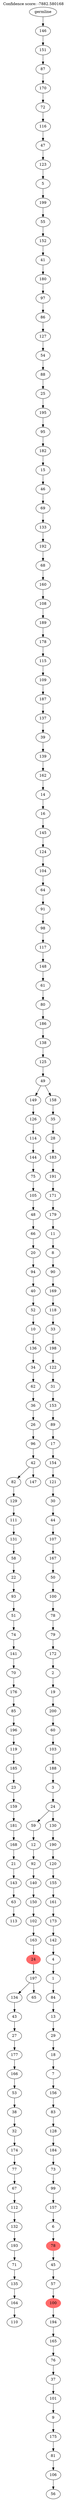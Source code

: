 digraph g {
	"201" -> "202";
	"202" [label="113"];
	"200" -> "201";
	"201" [label="63"];
	"199" -> "200";
	"200" [label="143"];
	"198" -> "199";
	"199" [label="21"];
	"197" -> "198";
	"198" [label="168"];
	"196" -> "197";
	"197" [label="181"];
	"195" -> "196";
	"196" [label="159"];
	"194" -> "195";
	"195" [label="23"];
	"193" -> "194";
	"194" [label="185"];
	"192" -> "193";
	"193" [label="119"];
	"191" -> "192";
	"192" [label="196"];
	"190" -> "191";
	"191" [label="85"];
	"189" -> "190";
	"190" [label="176"];
	"188" -> "189";
	"189" [label="70"];
	"187" -> "188";
	"188" [label="141"];
	"186" -> "187";
	"187" [label="74"];
	"185" -> "186";
	"186" [label="51"];
	"184" -> "185";
	"185" [label="93"];
	"183" -> "184";
	"184" [label="22"];
	"182" -> "183";
	"183" [label="58"];
	"181" -> "182";
	"182" [label="131"];
	"180" -> "181";
	"181" [label="111"];
	"179" -> "180";
	"180" [label="129"];
	"178" -> "179";
	"179" [label="82"];
	"178" -> "203";
	"203" [label="147"];
	"177" -> "178";
	"178" [label="42"];
	"176" -> "177";
	"177" [label="96"];
	"175" -> "176";
	"176" [label="26"];
	"174" -> "175";
	"175" [label="36"];
	"173" -> "174";
	"174" [label="62"];
	"172" -> "173";
	"173" [label="34"];
	"171" -> "172";
	"172" [label="136"];
	"170" -> "171";
	"171" [label="10"];
	"169" -> "170";
	"170" [label="52"];
	"168" -> "169";
	"169" [label="40"];
	"167" -> "168";
	"168" [label="94"];
	"166" -> "167";
	"167" [label="20"];
	"165" -> "166";
	"166" [label="66"];
	"164" -> "165";
	"165" [label="48"];
	"163" -> "164";
	"164" [label="105"];
	"162" -> "163";
	"163" [label="75"];
	"161" -> "162";
	"162" [label="144"];
	"160" -> "161";
	"161" [label="114"];
	"159" -> "160";
	"160" [label="126"];
	"156" -> "157";
	"157" [label="110"];
	"155" -> "156";
	"156" [label="164"];
	"154" -> "155";
	"155" [label="135"];
	"153" -> "154";
	"154" [label="71"];
	"152" -> "153";
	"153" [label="193"];
	"151" -> "152";
	"152" [label="132"];
	"150" -> "151";
	"151" [label="112"];
	"149" -> "150";
	"150" [label="67"];
	"148" -> "149";
	"149" [label="77"];
	"147" -> "148";
	"148" [label="174"];
	"146" -> "147";
	"147" [label="32"];
	"145" -> "146";
	"146" [label="38"];
	"144" -> "145";
	"145" [label="53"];
	"143" -> "144";
	"144" [label="166"];
	"142" -> "143";
	"143" [label="177"];
	"141" -> "142";
	"142" [label="27"];
	"140" -> "141";
	"141" [label="43"];
	"139" -> "140";
	"140" [label="134"];
	"139" -> "158";
	"158" [label="65"];
	"138" -> "139";
	"139" [label="197"];
	"137" -> "138";
	"138" [color=indianred1, style=filled, label="24"];
	"136" -> "137";
	"137" [label="163"];
	"135" -> "136";
	"136" [label="102"];
	"134" -> "135";
	"135" [label="150"];
	"133" -> "134";
	"134" [label="140"];
	"132" -> "133";
	"133" [label="92"];
	"131" -> "132";
	"132" [label="12"];
	"129" -> "130";
	"130" [label="56"];
	"128" -> "129";
	"129" [label="106"];
	"127" -> "128";
	"128" [label="81"];
	"126" -> "127";
	"127" [label="175"];
	"125" -> "126";
	"126" [label="9"];
	"124" -> "125";
	"125" [label="101"];
	"123" -> "124";
	"124" [label="37"];
	"122" -> "123";
	"123" [label="76"];
	"121" -> "122";
	"122" [label="165"];
	"120" -> "121";
	"121" [label="194"];
	"119" -> "120";
	"120" [color=indianred1, style=filled, label="100"];
	"118" -> "119";
	"119" [label="57"];
	"117" -> "118";
	"118" [label="45"];
	"116" -> "117";
	"117" [color=indianred1, style=filled, label="78"];
	"115" -> "116";
	"116" [label="6"];
	"114" -> "115";
	"115" [label="157"];
	"113" -> "114";
	"114" [label="99"];
	"112" -> "113";
	"113" [label="73"];
	"111" -> "112";
	"112" [label="184"];
	"110" -> "111";
	"111" [label="128"];
	"109" -> "110";
	"110" [label="83"];
	"108" -> "109";
	"109" [label="156"];
	"107" -> "108";
	"108" [label="7"];
	"106" -> "107";
	"107" [label="18"];
	"105" -> "106";
	"106" [label="29"];
	"104" -> "105";
	"105" [label="13"];
	"103" -> "104";
	"104" [label="84"];
	"102" -> "103";
	"103" [label="1"];
	"101" -> "102";
	"102" [label="4"];
	"100" -> "101";
	"101" [label="142"];
	"99" -> "100";
	"100" [label="173"];
	"98" -> "99";
	"99" [label="161"];
	"97" -> "98";
	"98" [label="155"];
	"96" -> "97";
	"97" [label="120"];
	"95" -> "96";
	"96" [label="190"];
	"94" -> "95";
	"95" [label="130"];
	"94" -> "131";
	"131" [label="59"];
	"93" -> "94";
	"94" [label="24"];
	"92" -> "93";
	"93" [label="3"];
	"91" -> "92";
	"92" [label="188"];
	"90" -> "91";
	"91" [label="103"];
	"89" -> "90";
	"90" [label="60"];
	"88" -> "89";
	"89" [label="200"];
	"87" -> "88";
	"88" [label="19"];
	"86" -> "87";
	"87" [label="2"];
	"85" -> "86";
	"86" [label="172"];
	"84" -> "85";
	"85" [label="79"];
	"83" -> "84";
	"84" [label="78"];
	"82" -> "83";
	"83" [label="100"];
	"81" -> "82";
	"82" [label="50"];
	"80" -> "81";
	"81" [label="167"];
	"79" -> "80";
	"80" [label="107"];
	"78" -> "79";
	"79" [label="44"];
	"77" -> "78";
	"78" [label="30"];
	"76" -> "77";
	"77" [label="121"];
	"75" -> "76";
	"76" [label="154"];
	"74" -> "75";
	"75" [label="17"];
	"73" -> "74";
	"74" [label="89"];
	"72" -> "73";
	"73" [label="153"];
	"71" -> "72";
	"72" [label="31"];
	"70" -> "71";
	"71" [label="122"];
	"69" -> "70";
	"70" [label="198"];
	"68" -> "69";
	"69" [label="33"];
	"67" -> "68";
	"68" [label="118"];
	"66" -> "67";
	"67" [label="169"];
	"65" -> "66";
	"66" [label="90"];
	"64" -> "65";
	"65" [label="8"];
	"63" -> "64";
	"64" [label="11"];
	"62" -> "63";
	"63" [label="179"];
	"61" -> "62";
	"62" [label="171"];
	"60" -> "61";
	"61" [label="191"];
	"59" -> "60";
	"60" [label="183"];
	"58" -> "59";
	"59" [label="28"];
	"57" -> "58";
	"58" [label="35"];
	"56" -> "57";
	"57" [label="158"];
	"56" -> "159";
	"159" [label="149"];
	"55" -> "56";
	"56" [label="49"];
	"54" -> "55";
	"55" [label="125"];
	"53" -> "54";
	"54" [label="138"];
	"52" -> "53";
	"53" [label="186"];
	"51" -> "52";
	"52" [label="80"];
	"50" -> "51";
	"51" [label="61"];
	"49" -> "50";
	"50" [label="148"];
	"48" -> "49";
	"49" [label="117"];
	"47" -> "48";
	"48" [label="98"];
	"46" -> "47";
	"47" [label="91"];
	"45" -> "46";
	"46" [label="64"];
	"44" -> "45";
	"45" [label="104"];
	"43" -> "44";
	"44" [label="124"];
	"42" -> "43";
	"43" [label="145"];
	"41" -> "42";
	"42" [label="16"];
	"40" -> "41";
	"41" [label="14"];
	"39" -> "40";
	"40" [label="162"];
	"38" -> "39";
	"39" [label="139"];
	"37" -> "38";
	"38" [label="39"];
	"36" -> "37";
	"37" [label="137"];
	"35" -> "36";
	"36" [label="187"];
	"34" -> "35";
	"35" [label="109"];
	"33" -> "34";
	"34" [label="115"];
	"32" -> "33";
	"33" [label="178"];
	"31" -> "32";
	"32" [label="189"];
	"30" -> "31";
	"31" [label="108"];
	"29" -> "30";
	"30" [label="160"];
	"28" -> "29";
	"29" [label="68"];
	"27" -> "28";
	"28" [label="192"];
	"26" -> "27";
	"27" [label="133"];
	"25" -> "26";
	"26" [label="69"];
	"24" -> "25";
	"25" [label="46"];
	"23" -> "24";
	"24" [label="15"];
	"22" -> "23";
	"23" [label="182"];
	"21" -> "22";
	"22" [label="95"];
	"20" -> "21";
	"21" [label="195"];
	"19" -> "20";
	"20" [label="25"];
	"18" -> "19";
	"19" [label="88"];
	"17" -> "18";
	"18" [label="54"];
	"16" -> "17";
	"17" [label="127"];
	"15" -> "16";
	"16" [label="86"];
	"14" -> "15";
	"15" [label="97"];
	"13" -> "14";
	"14" [label="180"];
	"12" -> "13";
	"13" [label="41"];
	"11" -> "12";
	"12" [label="152"];
	"10" -> "11";
	"11" [label="55"];
	"9" -> "10";
	"10" [label="199"];
	"8" -> "9";
	"9" [label="5"];
	"7" -> "8";
	"8" [label="123"];
	"6" -> "7";
	"7" [label="47"];
	"5" -> "6";
	"6" [label="116"];
	"4" -> "5";
	"5" [label="72"];
	"3" -> "4";
	"4" [label="170"];
	"2" -> "3";
	"3" [label="87"];
	"1" -> "2";
	"2" [label="151"];
	"0" -> "1";
	"1" [label="146"];
	"0" [label="germline"];
	labelloc="t";
	label="Confidence score: -7882.580168";
}
